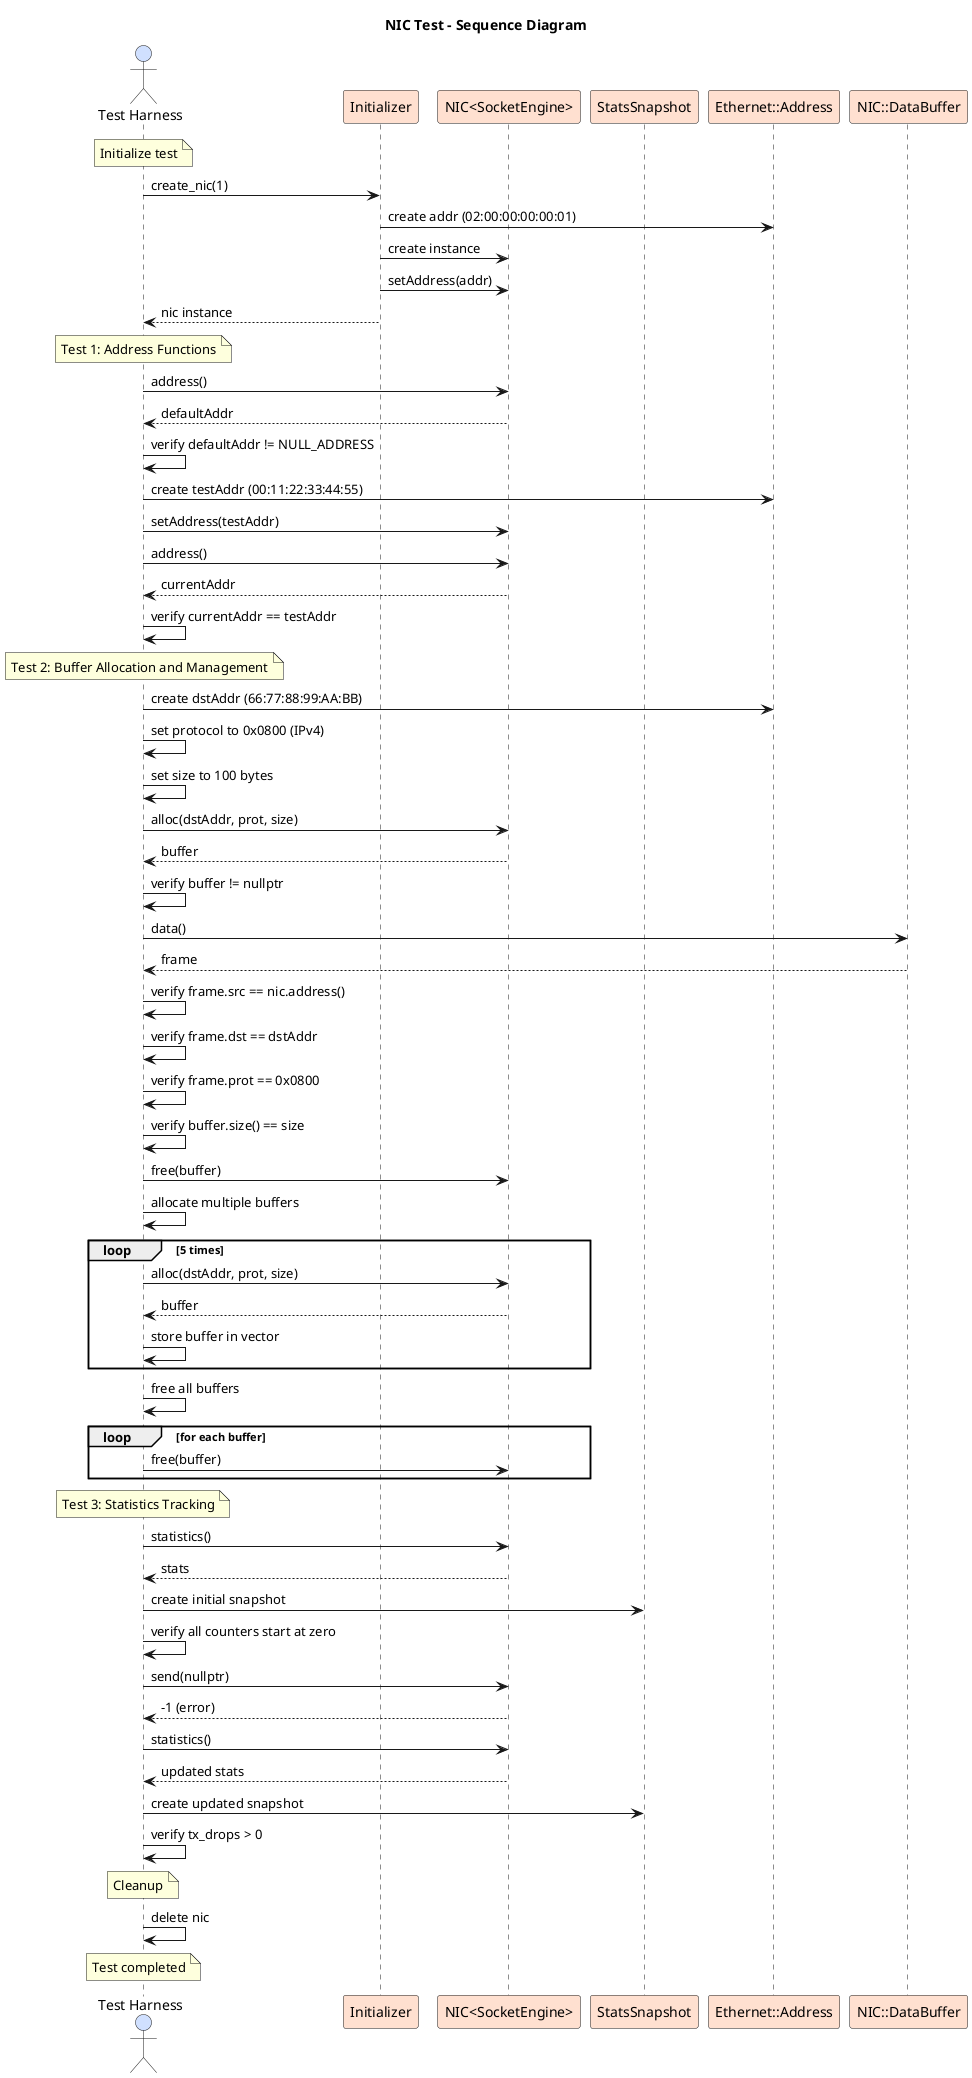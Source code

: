@startuml nic_test

skinparam participant {
    BackgroundColor #FFE0D0
}
skinparam actor {
    BackgroundColor #D0E0FF
}

title NIC Test - Sequence Diagram

actor "Test Harness" as Test
participant "Initializer" as Initializer
participant "NIC<SocketEngine>" as NIC
participant "StatsSnapshot" as Stats
participant "Ethernet::Address" as Address
participant "NIC::DataBuffer" as Buffer

note over Test: Initialize test

Test -> Initializer: create_nic(1)
Initializer -> Address: create addr (02:00:00:00:00:01)
Initializer -> NIC: create instance
Initializer -> NIC: setAddress(addr)
Test <-- Initializer: nic instance

note over Test: Test 1: Address Functions

Test -> NIC: address()
Test <-- NIC: defaultAddr
Test -> Test: verify defaultAddr != NULL_ADDRESS

Test -> Address: create testAddr (00:11:22:33:44:55)
Test -> NIC: setAddress(testAddr)
Test -> NIC: address()
Test <-- NIC: currentAddr
Test -> Test: verify currentAddr == testAddr

note over Test: Test 2: Buffer Allocation and Management

Test -> Address: create dstAddr (66:77:88:99:AA:BB)
Test -> Test: set protocol to 0x0800 (IPv4)
Test -> Test: set size to 100 bytes

Test -> NIC: alloc(dstAddr, prot, size)
Test <-- NIC: buffer
Test -> Test: verify buffer != nullptr

Test -> Buffer: data()
Test <-- Buffer: frame
Test -> Test: verify frame.src == nic.address()
Test -> Test: verify frame.dst == dstAddr
Test -> Test: verify frame.prot == 0x0800
Test -> Test: verify buffer.size() == size

Test -> NIC: free(buffer)

Test -> Test: allocate multiple buffers
loop 5 times
    Test -> NIC: alloc(dstAddr, prot, size)
    Test <-- NIC: buffer
    Test -> Test: store buffer in vector
end

Test -> Test: free all buffers
loop for each buffer
    Test -> NIC: free(buffer)
end

note over Test: Test 3: Statistics Tracking

Test -> NIC: statistics()
Test <-- NIC: stats
Test -> Stats: create initial snapshot
Test -> Test: verify all counters start at zero

Test -> NIC: send(nullptr)
Test <-- NIC: -1 (error)

Test -> NIC: statistics()
Test <-- NIC: updated stats
Test -> Stats: create updated snapshot
Test -> Test: verify tx_drops > 0

note over Test: Cleanup

Test -> Test: delete nic

note over Test: Test completed

@enduml
